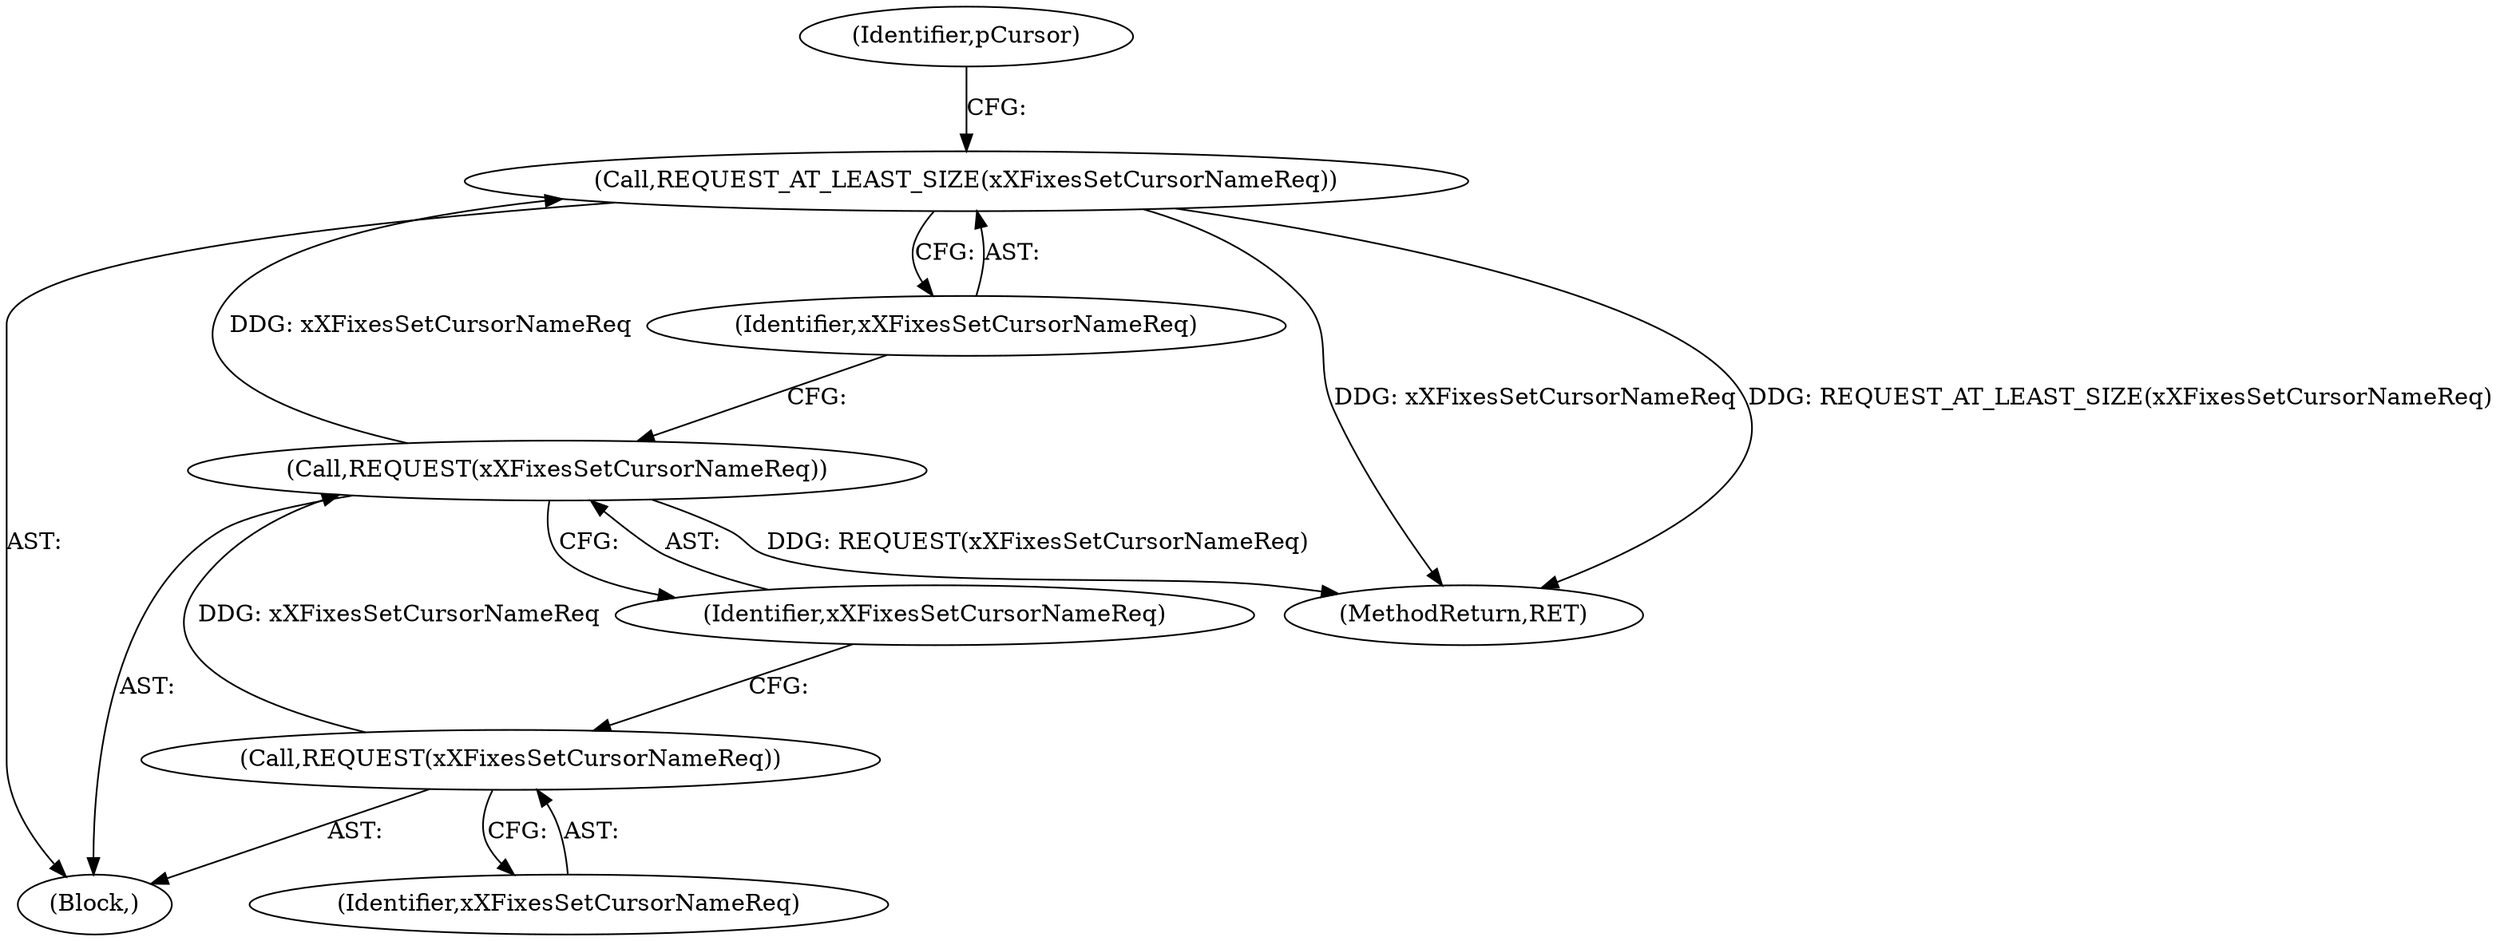 digraph "1_xserver_55caa8b08c84af2b50fbc936cf334a5a93dd7db5@del" {
"1000110" [label="(Call,REQUEST_AT_LEAST_SIZE(xXFixesSetCursorNameReq))"];
"1000107" [label="(Call,REQUEST(xXFixesSetCursorNameReq))"];
"1000105" [label="(Call,REQUEST(xXFixesSetCursorNameReq))"];
"1000111" [label="(Identifier,xXFixesSetCursorNameReq)"];
"1000107" [label="(Call,REQUEST(xXFixesSetCursorNameReq))"];
"1000106" [label="(Identifier,xXFixesSetCursorNameReq)"];
"1000110" [label="(Call,REQUEST_AT_LEAST_SIZE(xXFixesSetCursorNameReq))"];
"1000102" [label="(Block,)"];
"1000113" [label="(Identifier,pCursor)"];
"1000144" [label="(MethodReturn,RET)"];
"1000105" [label="(Call,REQUEST(xXFixesSetCursorNameReq))"];
"1000108" [label="(Identifier,xXFixesSetCursorNameReq)"];
"1000110" -> "1000102"  [label="AST: "];
"1000110" -> "1000111"  [label="CFG: "];
"1000111" -> "1000110"  [label="AST: "];
"1000113" -> "1000110"  [label="CFG: "];
"1000110" -> "1000144"  [label="DDG: xXFixesSetCursorNameReq"];
"1000110" -> "1000144"  [label="DDG: REQUEST_AT_LEAST_SIZE(xXFixesSetCursorNameReq)"];
"1000107" -> "1000110"  [label="DDG: xXFixesSetCursorNameReq"];
"1000107" -> "1000102"  [label="AST: "];
"1000107" -> "1000108"  [label="CFG: "];
"1000108" -> "1000107"  [label="AST: "];
"1000111" -> "1000107"  [label="CFG: "];
"1000107" -> "1000144"  [label="DDG: REQUEST(xXFixesSetCursorNameReq)"];
"1000105" -> "1000107"  [label="DDG: xXFixesSetCursorNameReq"];
"1000105" -> "1000102"  [label="AST: "];
"1000105" -> "1000106"  [label="CFG: "];
"1000106" -> "1000105"  [label="AST: "];
"1000108" -> "1000105"  [label="CFG: "];
}
